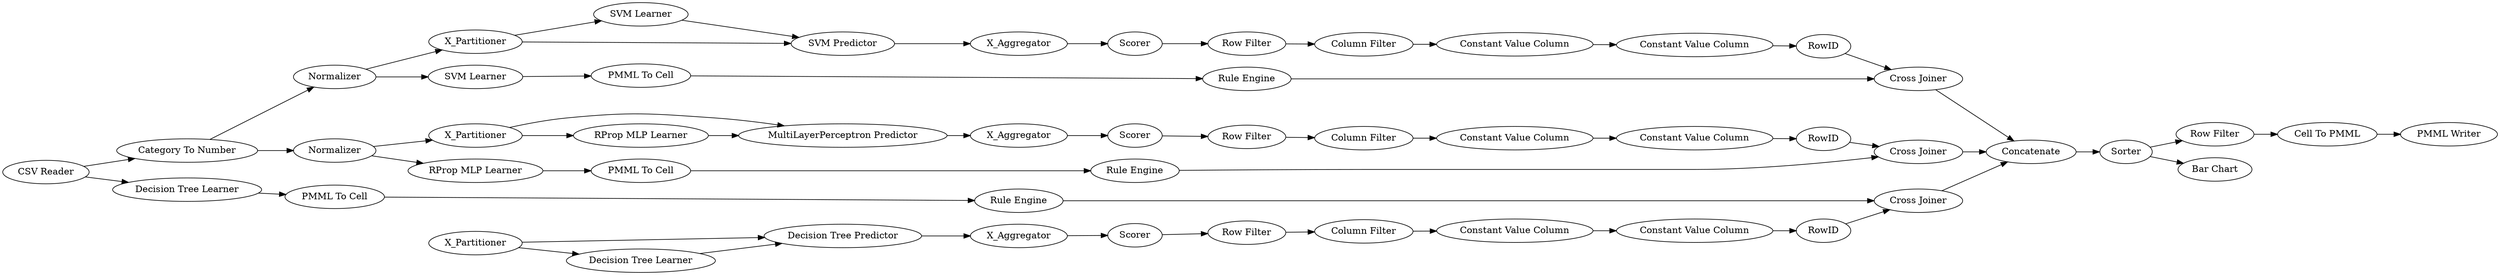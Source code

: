 digraph {
	"4714488299429553730_294" [label="Column Filter"]
	"8193254696345805192_35" [label="RProp MLP Learner"]
	"1200221577710142370_54" [label="Cell To PMML"]
	"4714488299429553730_290" [label="Constant Value Column"]
	"5301275410054088739_293" [label=RowID]
	"5301275410054088739_290" [label="Constant Value Column"]
	"1200221577710142370_52" [label=Sorter]
	"2076265479302400514_31" [label="SVM Learner"]
	"2076265479302400514_2" [label=X_Partitioner]
	"5301275410054088739_294" [label="Column Filter"]
	"227905202138372748_32" [label="MultiLayerPerceptron Predictor"]
	"227905202138372748_40" [label=Scorer]
	"227905202138372748_38" [label="Cross Joiner"]
	"-7685915945887644704_7" [label=X_Aggregator]
	"-1807161884286407756_33" [label="SVM Learner"]
	"-7685915945887644704_39" [label=Scorer]
	"-7685915945887644704_32" [label="Decision Tree Predictor"]
	"1200221577710142370_63" [label="PMML Writer"]
	"5301275410054088739_292" [label="Constant Value Column"]
	"8193254696345805192_34" [label="Rule Engine"]
	"8193254696345805192_22" [label="PMML To Cell"]
	"1200221577710142370_53" [label="Row Filter"]
	"8434992815587686436_290" [label="Constant Value Column"]
	"8434992815587686436_293" [label=RowID]
	"8434992815587686436_292" [label="Constant Value Column"]
	"1200221577710142370_60" [label=Concatenate]
	"-1807161884286407756_35" [label="Rule Engine"]
	"8434992815587686436_294" [label="Column Filter"]
	"227905202138372748_31" [label="RProp MLP Learner"]
	"227905202138372748_7" [label=X_Aggregator]
	"-1807161884286407756_34" [label="PMML To Cell"]
	"272822910077834954_28" [label="PMML To Cell"]
	"4714488299429553730_9" [label="Row Filter"]
	"2076265479302400514_41" [label=Scorer]
	"-7685915945887644704_38" [label="Cross Joiner"]
	"2076265479302400514_7" [label=X_Aggregator]
	"272822910077834954_34" [label="Rule Engine"]
	"1200221577710142370_59" [label="Bar Chart"]
	"2076265479302400514_39" [label="Cross Joiner"]
	"272822910077834954_33" [label="Decision Tree Learner"]
	"1200221577710142370_58" [label="Category To Number"]
	"2076265479302400514_32" [label="SVM Predictor"]
	"-7685915945887644704_31" [label="Decision Tree Learner"]
	"1200221577710142370_62" [label="CSV Reader"]
	"8434992815587686436_9" [label="Row Filter"]
	"227905202138372748_39" [label=Normalizer]
	"4714488299429553730_293" [label=RowID]
	"5301275410054088739_9" [label="Row Filter"]
	"2076265479302400514_40" [label=Normalizer]
	"227905202138372748_2" [label=X_Partitioner]
	"-7685915945887644704_2" [label=X_Partitioner]
	"4714488299429553730_292" [label="Constant Value Column"]
	"4714488299429553730_294" -> "4714488299429553730_290"
	"-7685915945887644704_7" -> "-7685915945887644704_39"
	"1200221577710142370_62" -> "272822910077834954_33"
	"227905202138372748_2" -> "227905202138372748_32"
	"-1807161884286407756_33" -> "-1807161884286407756_34"
	"5301275410054088739_292" -> "5301275410054088739_293"
	"1200221577710142370_52" -> "1200221577710142370_59"
	"1200221577710142370_52" -> "1200221577710142370_53"
	"2076265479302400514_39" -> "1200221577710142370_60"
	"4714488299429553730_9" -> "4714488299429553730_294"
	"1200221577710142370_54" -> "1200221577710142370_63"
	"8434992815587686436_9" -> "8434992815587686436_294"
	"8434992815587686436_292" -> "8434992815587686436_293"
	"2076265479302400514_31" -> "2076265479302400514_32"
	"2076265479302400514_2" -> "2076265479302400514_31"
	"-7685915945887644704_38" -> "1200221577710142370_60"
	"-7685915945887644704_31" -> "-7685915945887644704_32"
	"227905202138372748_39" -> "227905202138372748_2"
	"227905202138372748_32" -> "227905202138372748_7"
	"272822910077834954_33" -> "272822910077834954_28"
	"4714488299429553730_290" -> "4714488299429553730_292"
	"8193254696345805192_35" -> "8193254696345805192_22"
	"227905202138372748_40" -> "5301275410054088739_9"
	"5301275410054088739_9" -> "5301275410054088739_294"
	"5301275410054088739_294" -> "5301275410054088739_290"
	"5301275410054088739_290" -> "5301275410054088739_292"
	"2076265479302400514_32" -> "2076265479302400514_7"
	"2076265479302400514_41" -> "8434992815587686436_9"
	"-7685915945887644704_2" -> "-7685915945887644704_31"
	"-1807161884286407756_35" -> "2076265479302400514_39"
	"4714488299429553730_293" -> "-7685915945887644704_38"
	"8193254696345805192_34" -> "227905202138372748_38"
	"2076265479302400514_40" -> "-1807161884286407756_33"
	"1200221577710142370_53" -> "1200221577710142370_54"
	"1200221577710142370_60" -> "1200221577710142370_52"
	"2076265479302400514_7" -> "2076265479302400514_41"
	"227905202138372748_7" -> "227905202138372748_40"
	"4714488299429553730_292" -> "4714488299429553730_293"
	"-7685915945887644704_39" -> "4714488299429553730_9"
	"1200221577710142370_58" -> "227905202138372748_39"
	"-7685915945887644704_32" -> "-7685915945887644704_7"
	"-7685915945887644704_2" -> "-7685915945887644704_32"
	"272822910077834954_28" -> "272822910077834954_34"
	"8434992815587686436_294" -> "8434992815587686436_290"
	"227905202138372748_2" -> "227905202138372748_31"
	"227905202138372748_39" -> "8193254696345805192_35"
	"2076265479302400514_2" -> "2076265479302400514_32"
	"272822910077834954_34" -> "-7685915945887644704_38"
	"8434992815587686436_293" -> "2076265479302400514_39"
	"5301275410054088739_293" -> "227905202138372748_38"
	"227905202138372748_31" -> "227905202138372748_32"
	"227905202138372748_38" -> "1200221577710142370_60"
	"-1807161884286407756_34" -> "-1807161884286407756_35"
	"1200221577710142370_58" -> "2076265479302400514_40"
	"8193254696345805192_22" -> "8193254696345805192_34"
	"2076265479302400514_40" -> "2076265479302400514_2"
	"1200221577710142370_62" -> "1200221577710142370_58"
	"8434992815587686436_290" -> "8434992815587686436_292"
	rankdir=LR
}
